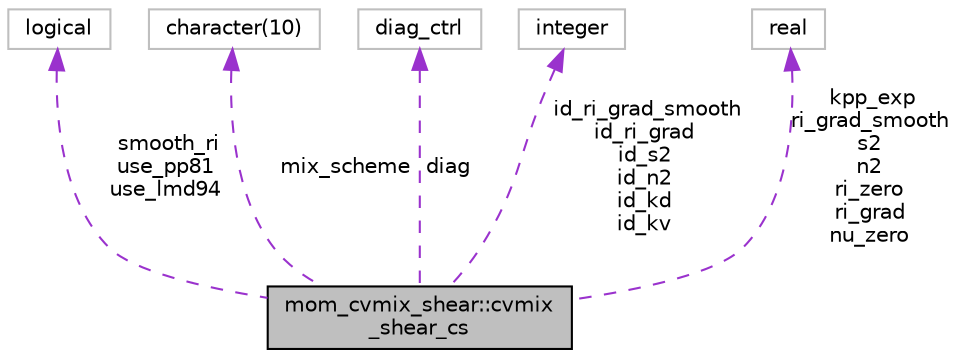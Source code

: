 digraph "mom_cvmix_shear::cvmix_shear_cs"
{
 // INTERACTIVE_SVG=YES
 // LATEX_PDF_SIZE
  edge [fontname="Helvetica",fontsize="10",labelfontname="Helvetica",labelfontsize="10"];
  node [fontname="Helvetica",fontsize="10",shape=record];
  Node1 [label="mom_cvmix_shear::cvmix\l_shear_cs",height=0.2,width=0.4,color="black", fillcolor="grey75", style="filled", fontcolor="black",tooltip="Control structure including parameters for CVMix interior shear schemes."];
  Node2 -> Node1 [dir="back",color="darkorchid3",fontsize="10",style="dashed",label=" smooth_ri\nuse_pp81\nuse_lmd94" ,fontname="Helvetica"];
  Node2 [label="logical",height=0.2,width=0.4,color="grey75", fillcolor="white", style="filled",tooltip=" "];
  Node3 -> Node1 [dir="back",color="darkorchid3",fontsize="10",style="dashed",label=" mix_scheme" ,fontname="Helvetica"];
  Node3 [label="character(10)",height=0.2,width=0.4,color="grey75", fillcolor="white", style="filled",tooltip=" "];
  Node4 -> Node1 [dir="back",color="darkorchid3",fontsize="10",style="dashed",label=" diag" ,fontname="Helvetica"];
  Node4 [label="diag_ctrl",height=0.2,width=0.4,color="grey75", fillcolor="white", style="filled",tooltip=" "];
  Node5 -> Node1 [dir="back",color="darkorchid3",fontsize="10",style="dashed",label=" id_ri_grad_smooth\nid_ri_grad\nid_s2\nid_n2\nid_kd\nid_kv" ,fontname="Helvetica"];
  Node5 [label="integer",height=0.2,width=0.4,color="grey75", fillcolor="white", style="filled",tooltip=" "];
  Node6 -> Node1 [dir="back",color="darkorchid3",fontsize="10",style="dashed",label=" kpp_exp\nri_grad_smooth\ns2\nn2\nri_zero\nri_grad\nnu_zero" ,fontname="Helvetica"];
  Node6 [label="real",height=0.2,width=0.4,color="grey75", fillcolor="white", style="filled",tooltip=" "];
}
